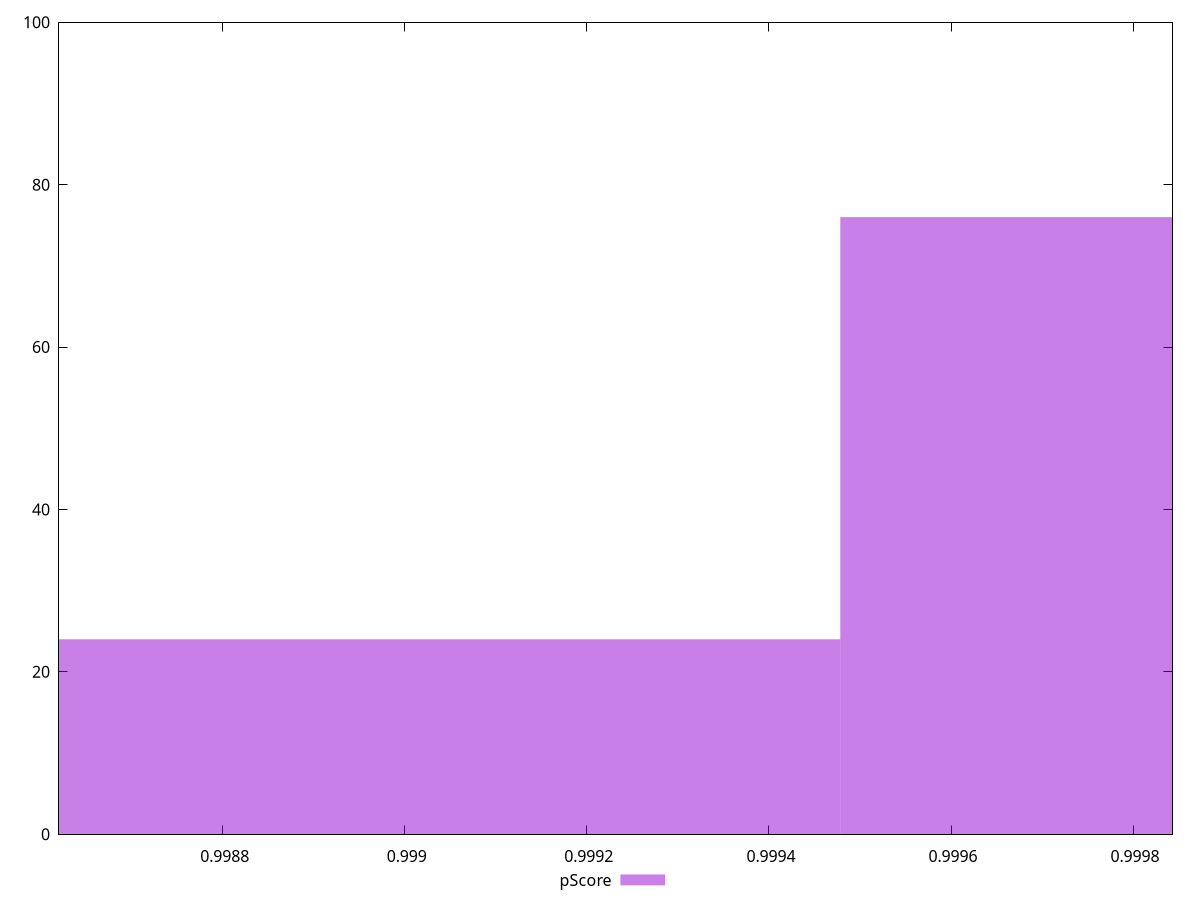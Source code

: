 reset

$pScore <<EOF
0.9989184458443056 24
1.0000383095728305 76
EOF

set key outside below
set boxwidth 0.0011198637285250062
set xrange [0.9986202160405386:0.9998432815951077]
set yrange [0:100]
set trange [0:100]
set style fill transparent solid 0.5 noborder
set terminal svg size 640, 490 enhanced background rgb 'white'
set output "reports/report_00032_2021-02-25T10-28-15.087Z/first-cpu-idle/samples/music/pScore/histogram.svg"

plot $pScore title "pScore" with boxes

reset
